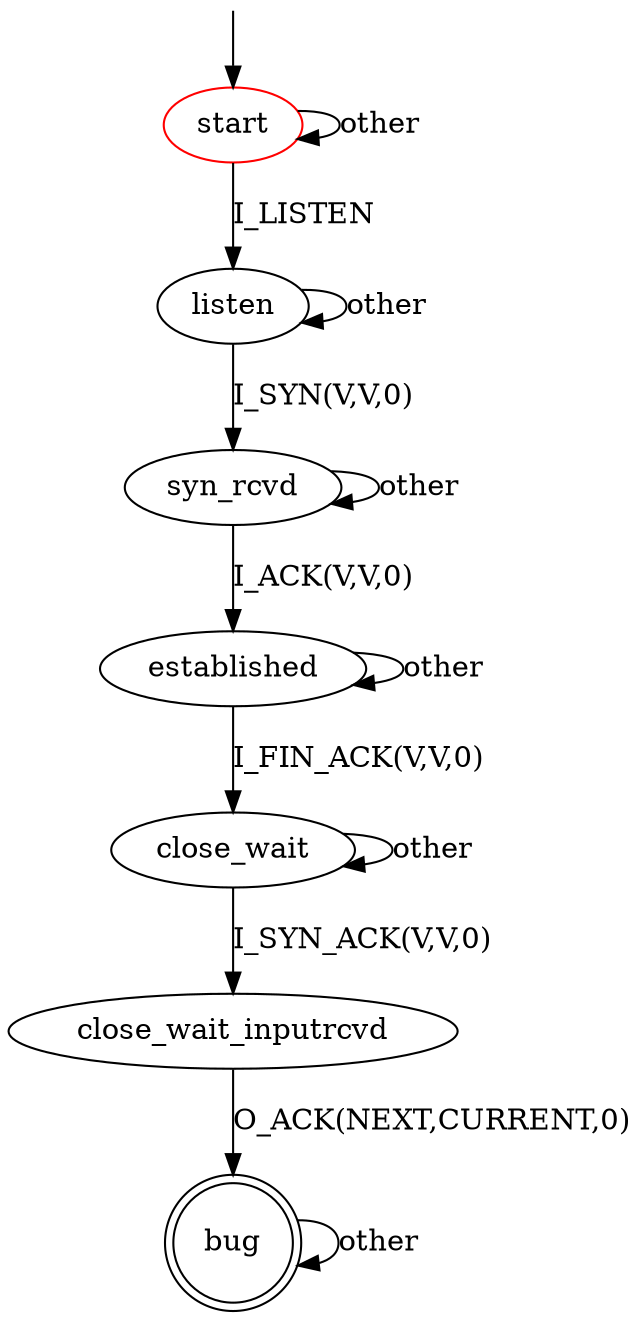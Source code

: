 digraph G {
label=""
start [color="red"]
bug [shape="doublecircle"]

start -> start [label="other"]
start -> listen [label="I_LISTEN"]
listen -> listen [label="other"]
listen -> syn_rcvd [label="I_SYN(V,V,0)"]
syn_rcvd -> syn_rcvd [label="other"]
syn_rcvd -> established [label="I_ACK(V,V,0)"]
established -> established [label="other"]
established -> close_wait [label="I_FIN_ACK(V,V,0)"]
close_wait -> close_wait [label="other"]
close_wait -> close_wait_inputrcvd [label="I_SYN_ACK(V,V,0)"]
close_wait_inputrcvd -> bug [label="O_ACK(NEXT,CURRENT,0)"]

bug -> bug [label="other"]

__start0 [label="" shape="none" width="0" height="0"];
__start0 -> start;
}